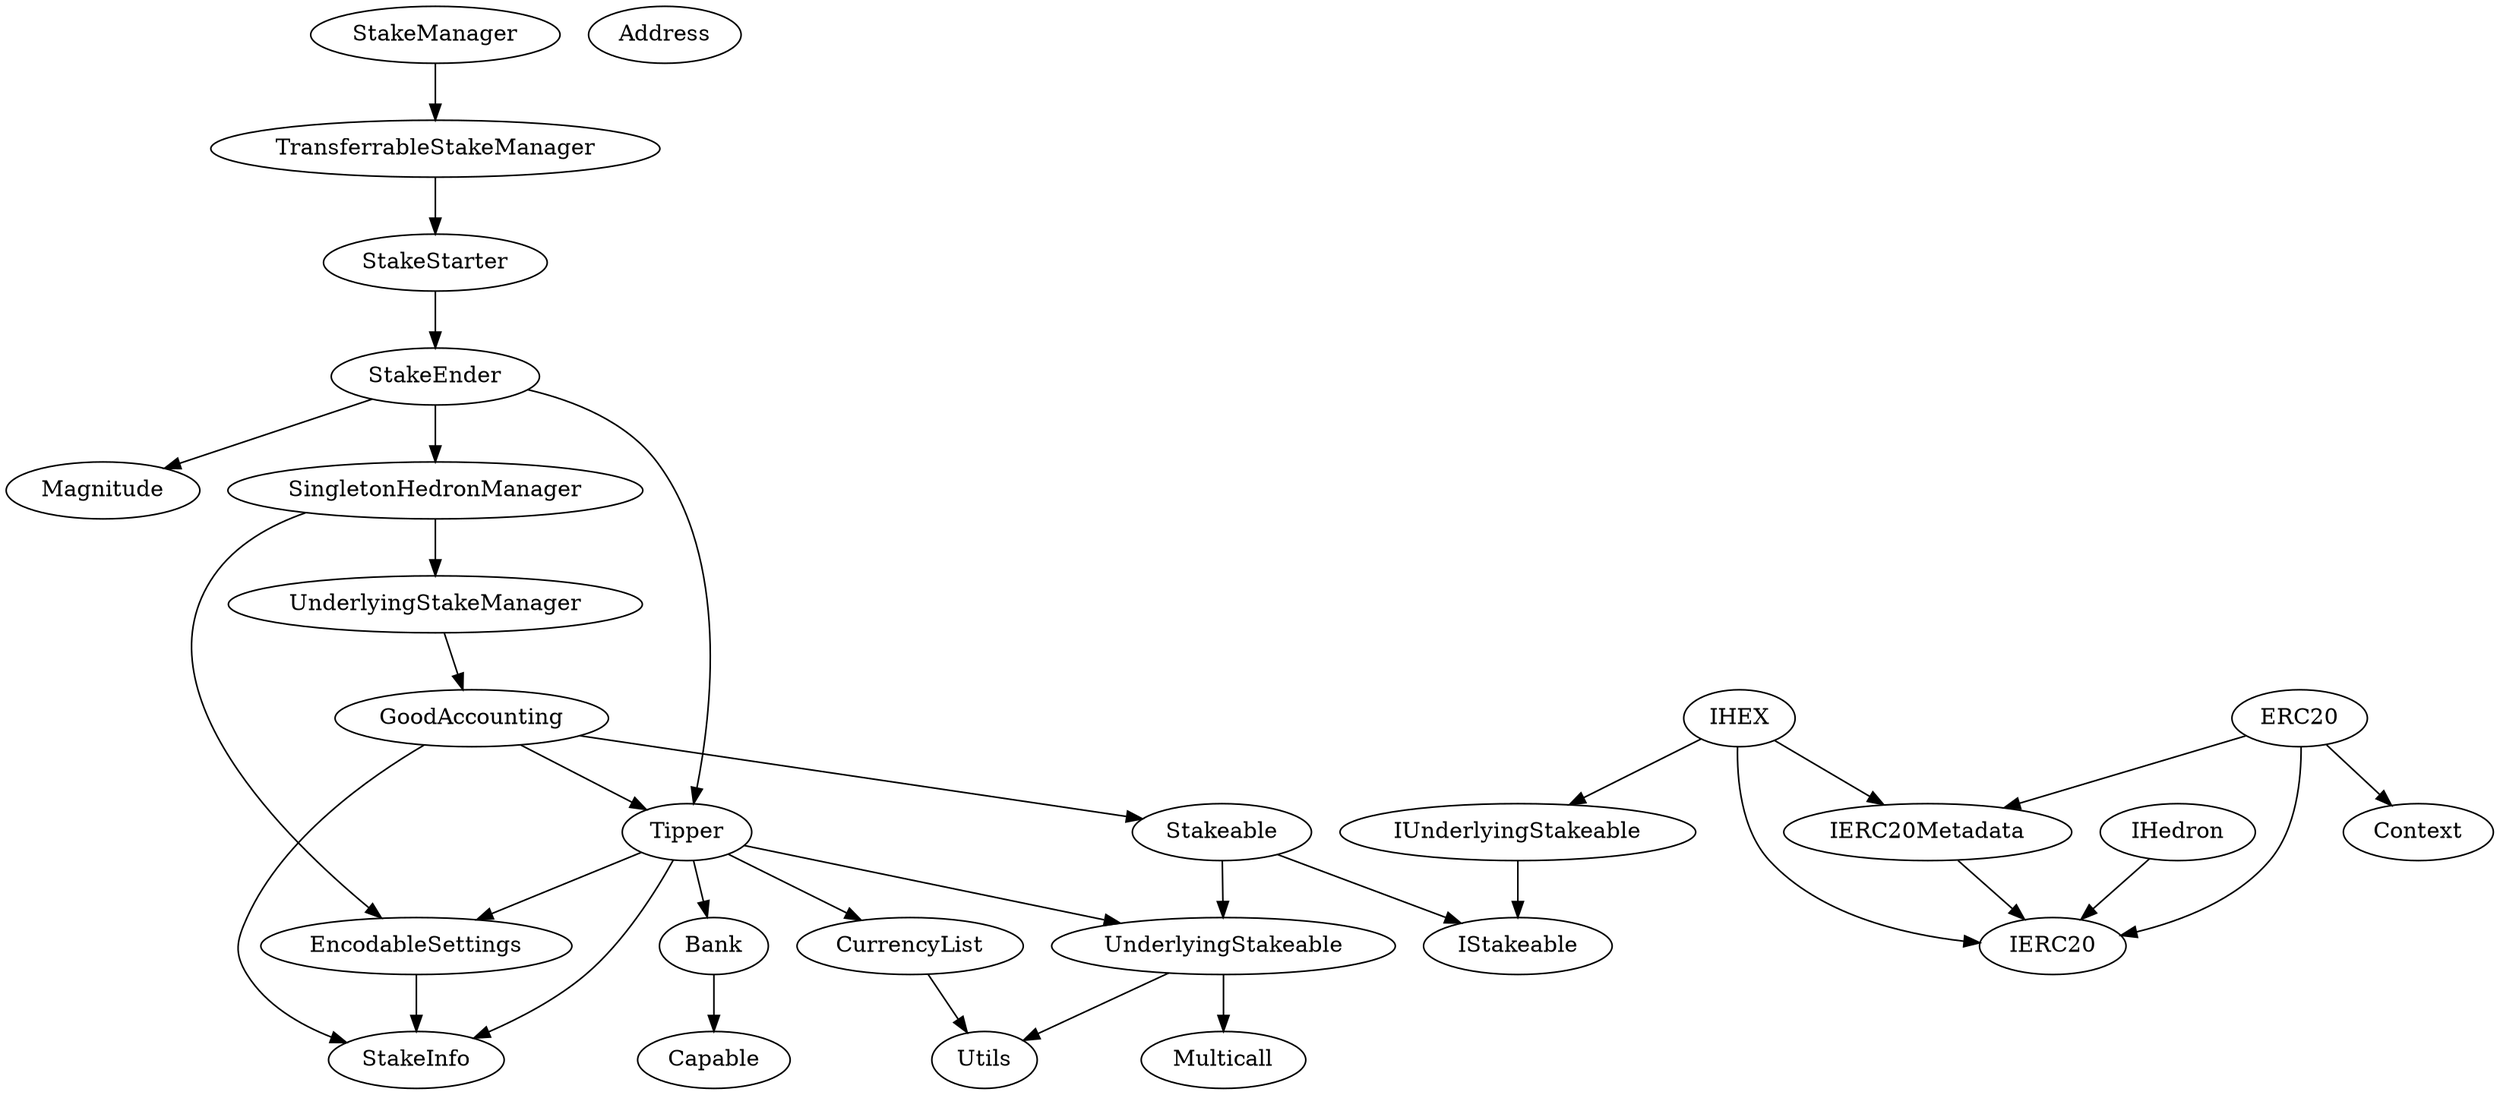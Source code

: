 digraph G {
  graph [ ratio = "auto", page = "40" ];
  "StakeManager";
  "TransferrableStakeManager";
  "StakeStarter";
  "StakeEnder";
  "Magnitude";
  "Tipper";
  "SingletonHedronManager";
  "Bank";
  "UnderlyingStakeable";
  "CurrencyList";
  "StakeInfo";
  "EncodableSettings";
  "Multicall";
  "Utils";
  "IERC20";
  "IStakeable";
  "IHedron";
  "IHEX";
  "IERC20Metadata";
  "IUnderlyingStakeable";
  "Capable";
  "Address";
  "ERC20";
  "Context";
  "Stakeable";
  "UnderlyingStakeManager";
  "GoodAccounting";
  "StakeManager" -> "TransferrableStakeManager";
  "TransferrableStakeManager" -> "StakeStarter";
  "StakeStarter" -> "StakeEnder";
  "StakeEnder" -> "Magnitude";
  "StakeEnder" -> "Tipper";
  "StakeEnder" -> "SingletonHedronManager";
  "Tipper" -> "Bank";
  "Tipper" -> "UnderlyingStakeable";
  "Tipper" -> "CurrencyList";
  "Tipper" -> "StakeInfo";
  "Tipper" -> "EncodableSettings";
  "UnderlyingStakeable" -> "Multicall";
  "UnderlyingStakeable" -> "Utils";
  "IHedron" -> "IERC20";
  "IHEX" -> "IERC20";
  "IHEX" -> "IERC20Metadata";
  "IHEX" -> "IUnderlyingStakeable";
  "IERC20Metadata" -> "IERC20";
  "IUnderlyingStakeable" -> "IStakeable";
  "Bank" -> "Capable";
  "ERC20" -> "Context";
  "ERC20" -> "IERC20";
  "ERC20" -> "IERC20Metadata";
  "CurrencyList" -> "Utils";
  "Stakeable" -> "IStakeable";
  "Stakeable" -> "UnderlyingStakeable";
  "EncodableSettings" -> "StakeInfo";
  "SingletonHedronManager" -> "EncodableSettings";
  "SingletonHedronManager" -> "UnderlyingStakeManager";
  "UnderlyingStakeManager" -> "GoodAccounting";
  "GoodAccounting" -> "Stakeable";
  "GoodAccounting" -> "StakeInfo";
  "GoodAccounting" -> "Tipper";
}
